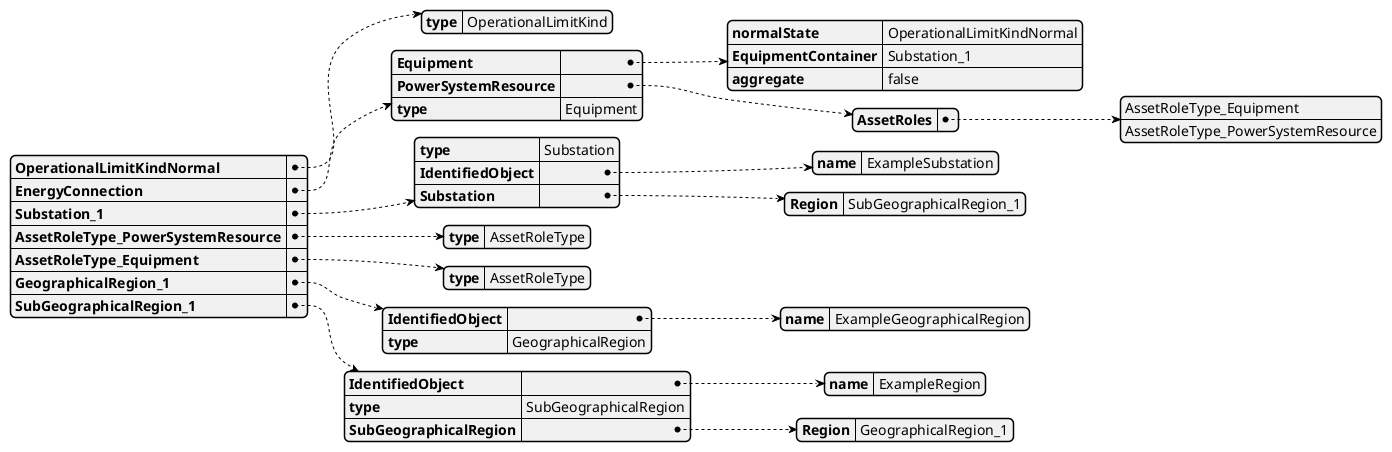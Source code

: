 @startjson
{
  "OperationalLimitKindNormal": {
    "type": 
      "OperationalLimitKind"
    
  },
  "EnergyConnection": {
    "Equipment": {
      "normalState": 
        "OperationalLimitKindNormal"
      ,
      "EquipmentContainer": 
        "Substation_1"
      ,
      "aggregate": 
        "false"
      
    },
    "PowerSystemResource": {
      "AssetRoles": [
        "AssetRoleType_Equipment",
        "AssetRoleType_PowerSystemResource"
      ]
    },
    "type": 
      "Equipment"
    
  },
  "Substation_1": {
    "type": 
      "Substation"
    ,
    "IdentifiedObject": {
      "name": 
        "ExampleSubstation"
      
    },
    "Substation": {
      "Region": 
        "SubGeographicalRegion_1"
      
    }
  },
  "AssetRoleType_PowerSystemResource": {
    "type": 
      "AssetRoleType"
    
  },
  "AssetRoleType_Equipment": {
    "type": 
      "AssetRoleType"
    
  },
  "GeographicalRegion_1": {
    "IdentifiedObject": {
      "name": 
        "ExampleGeographicalRegion"
      
    },
    "type": 
      "GeographicalRegion"
    
  },
  "SubGeographicalRegion_1": {
    "IdentifiedObject": {
      "name": 
        "ExampleRegion"
      
    },
    "type": 
      "SubGeographicalRegion"
    ,
    "SubGeographicalRegion": {
      "Region": 
        "GeographicalRegion_1"
      
    }
  }
}
@endjson